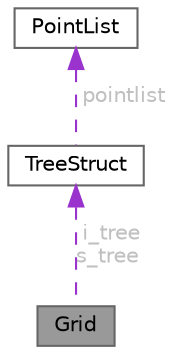 digraph "Grid"
{
 // LATEX_PDF_SIZE
  bgcolor="transparent";
  edge [fontname=Helvetica,fontsize=10,labelfontname=Helvetica,labelfontsize=10];
  node [fontname=Helvetica,fontsize=10,shape=box,height=0.2,width=0.4];
  Node1 [id="Node000001",label="Grid",height=0.2,width=0.4,color="gray40", fillcolor="grey60", style="filled", fontcolor="black",tooltip="Structure to contain both source and image trees."];
  Node2 -> Node1 [id="edge3_Node000001_Node000002",dir="back",color="darkorchid3",style="dashed",tooltip=" ",label=" i_tree\ns_tree",fontcolor="grey" ];
  Node2 [id="Node000002",label="TreeStruct",height=0.2,width=0.4,color="gray40", fillcolor="white", style="filled",URL="$struct_tree_struct.html",tooltip="Tree: Exported struct."];
  Node3 -> Node2 [id="edge4_Node000002_Node000003",dir="back",color="darkorchid3",style="dashed",tooltip=" ",label=" pointlist",fontcolor="grey" ];
  Node3 [id="Node000003",label="PointList",height=0.2,width=0.4,color="gray40", fillcolor="white", style="filled",URL="$struct_point_list.html",tooltip="link list for points, uses the linking pointers within the Point type unlike Kist"];
}
